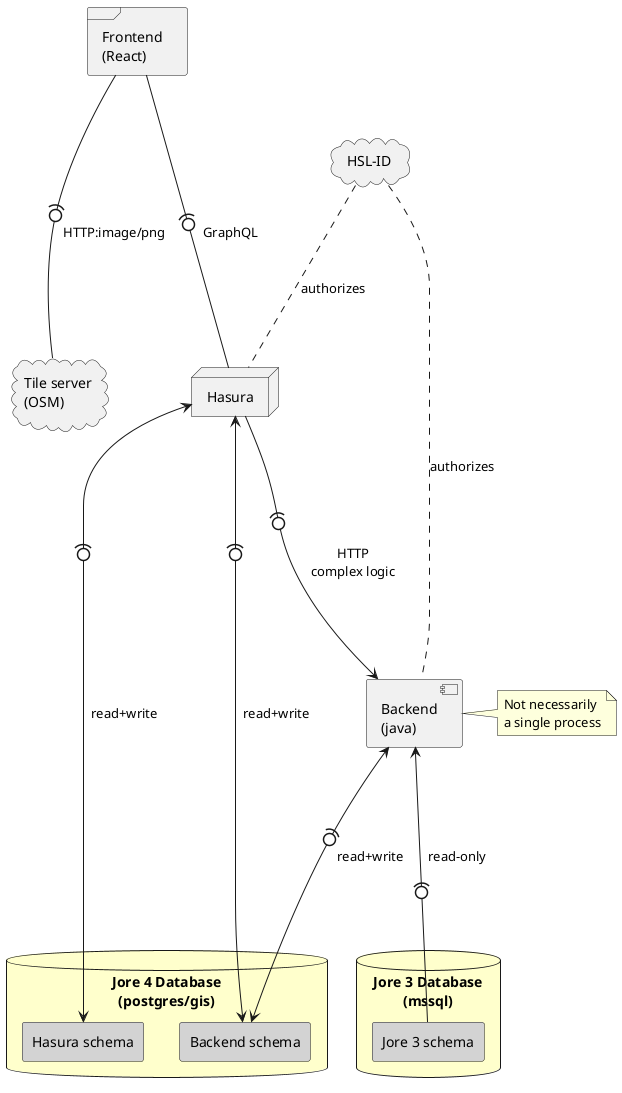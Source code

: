 @startuml
'https://plantuml.com/deployment-diagram

database "Jore 4 Database\n(postgres/gis)" as db #business {
    rectangle "Hasura schema" as hasuraschema #lightgray
    rectangle "Backend schema" as backendschema #lightgray
}

database "Jore 3 Database\n(mssql)" as legacydb #business {
    rectangle "Jore 3 schema" as legacyschema #lightgray
}

node "Hasura" as hasura

frame "Frontend\n(React)" as frontend

component "Backend\n(java)" as backend

cloud "HSL-ID" as hslid

cloud "Tile server\n(OSM)" as tile

note right of backend : Not necessarily\na single process

frontend --(0-- hasura : GraphQL

frontend --(0-- tile : HTTP:image/png

hasura <--(0--> backendschema : read+write

hasura <--(0--> hasuraschema : read+write

backend <--(0--> backendschema : read+write

backend <--(0-- legacyschema : read-only

hasura --(0--> backend : "HTTP\ncomplex logic"

hslid ... backend : authorizes
hslid ... hasura : authorizes

@enduml
